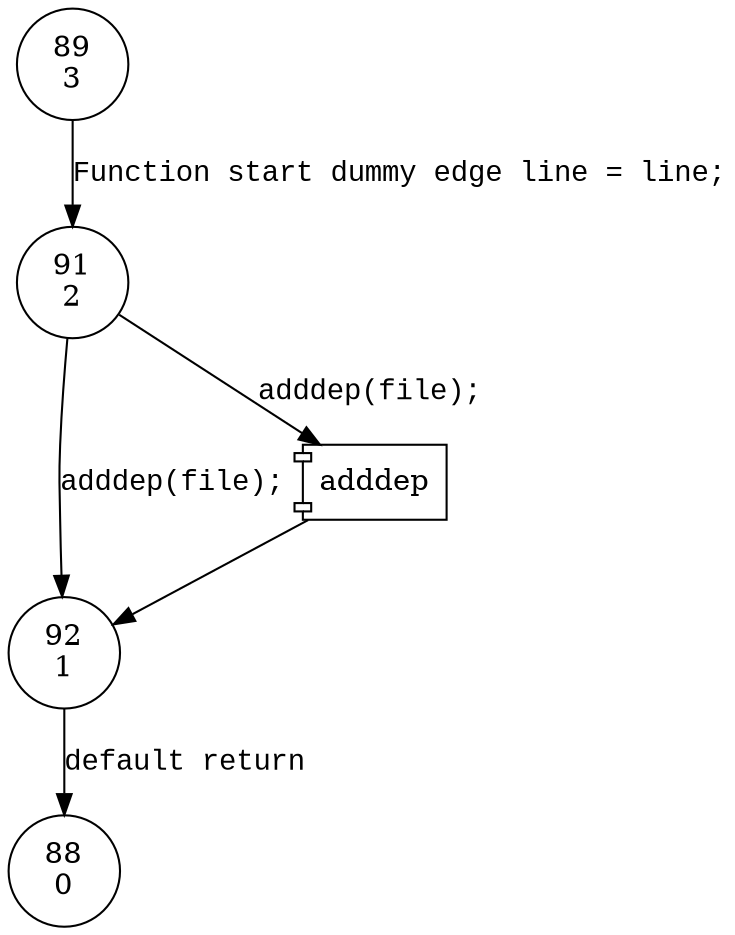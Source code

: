 digraph adddep2 {
89 [shape="circle" label="89\n3"]
91 [shape="circle" label="91\n2"]
92 [shape="circle" label="92\n1"]
88 [shape="circle" label="88\n0"]
89 -> 91 [label="Function start dummy edge line = line;" fontname="Courier New"]
100001 [shape="component" label="adddep"]
91 -> 100001 [label="adddep(file);" fontname="Courier New"]
100001 -> 92 [label="" fontname="Courier New"]
91 -> 92 [label="adddep(file);" fontname="Courier New"]
92 -> 88 [label="default return" fontname="Courier New"]
}